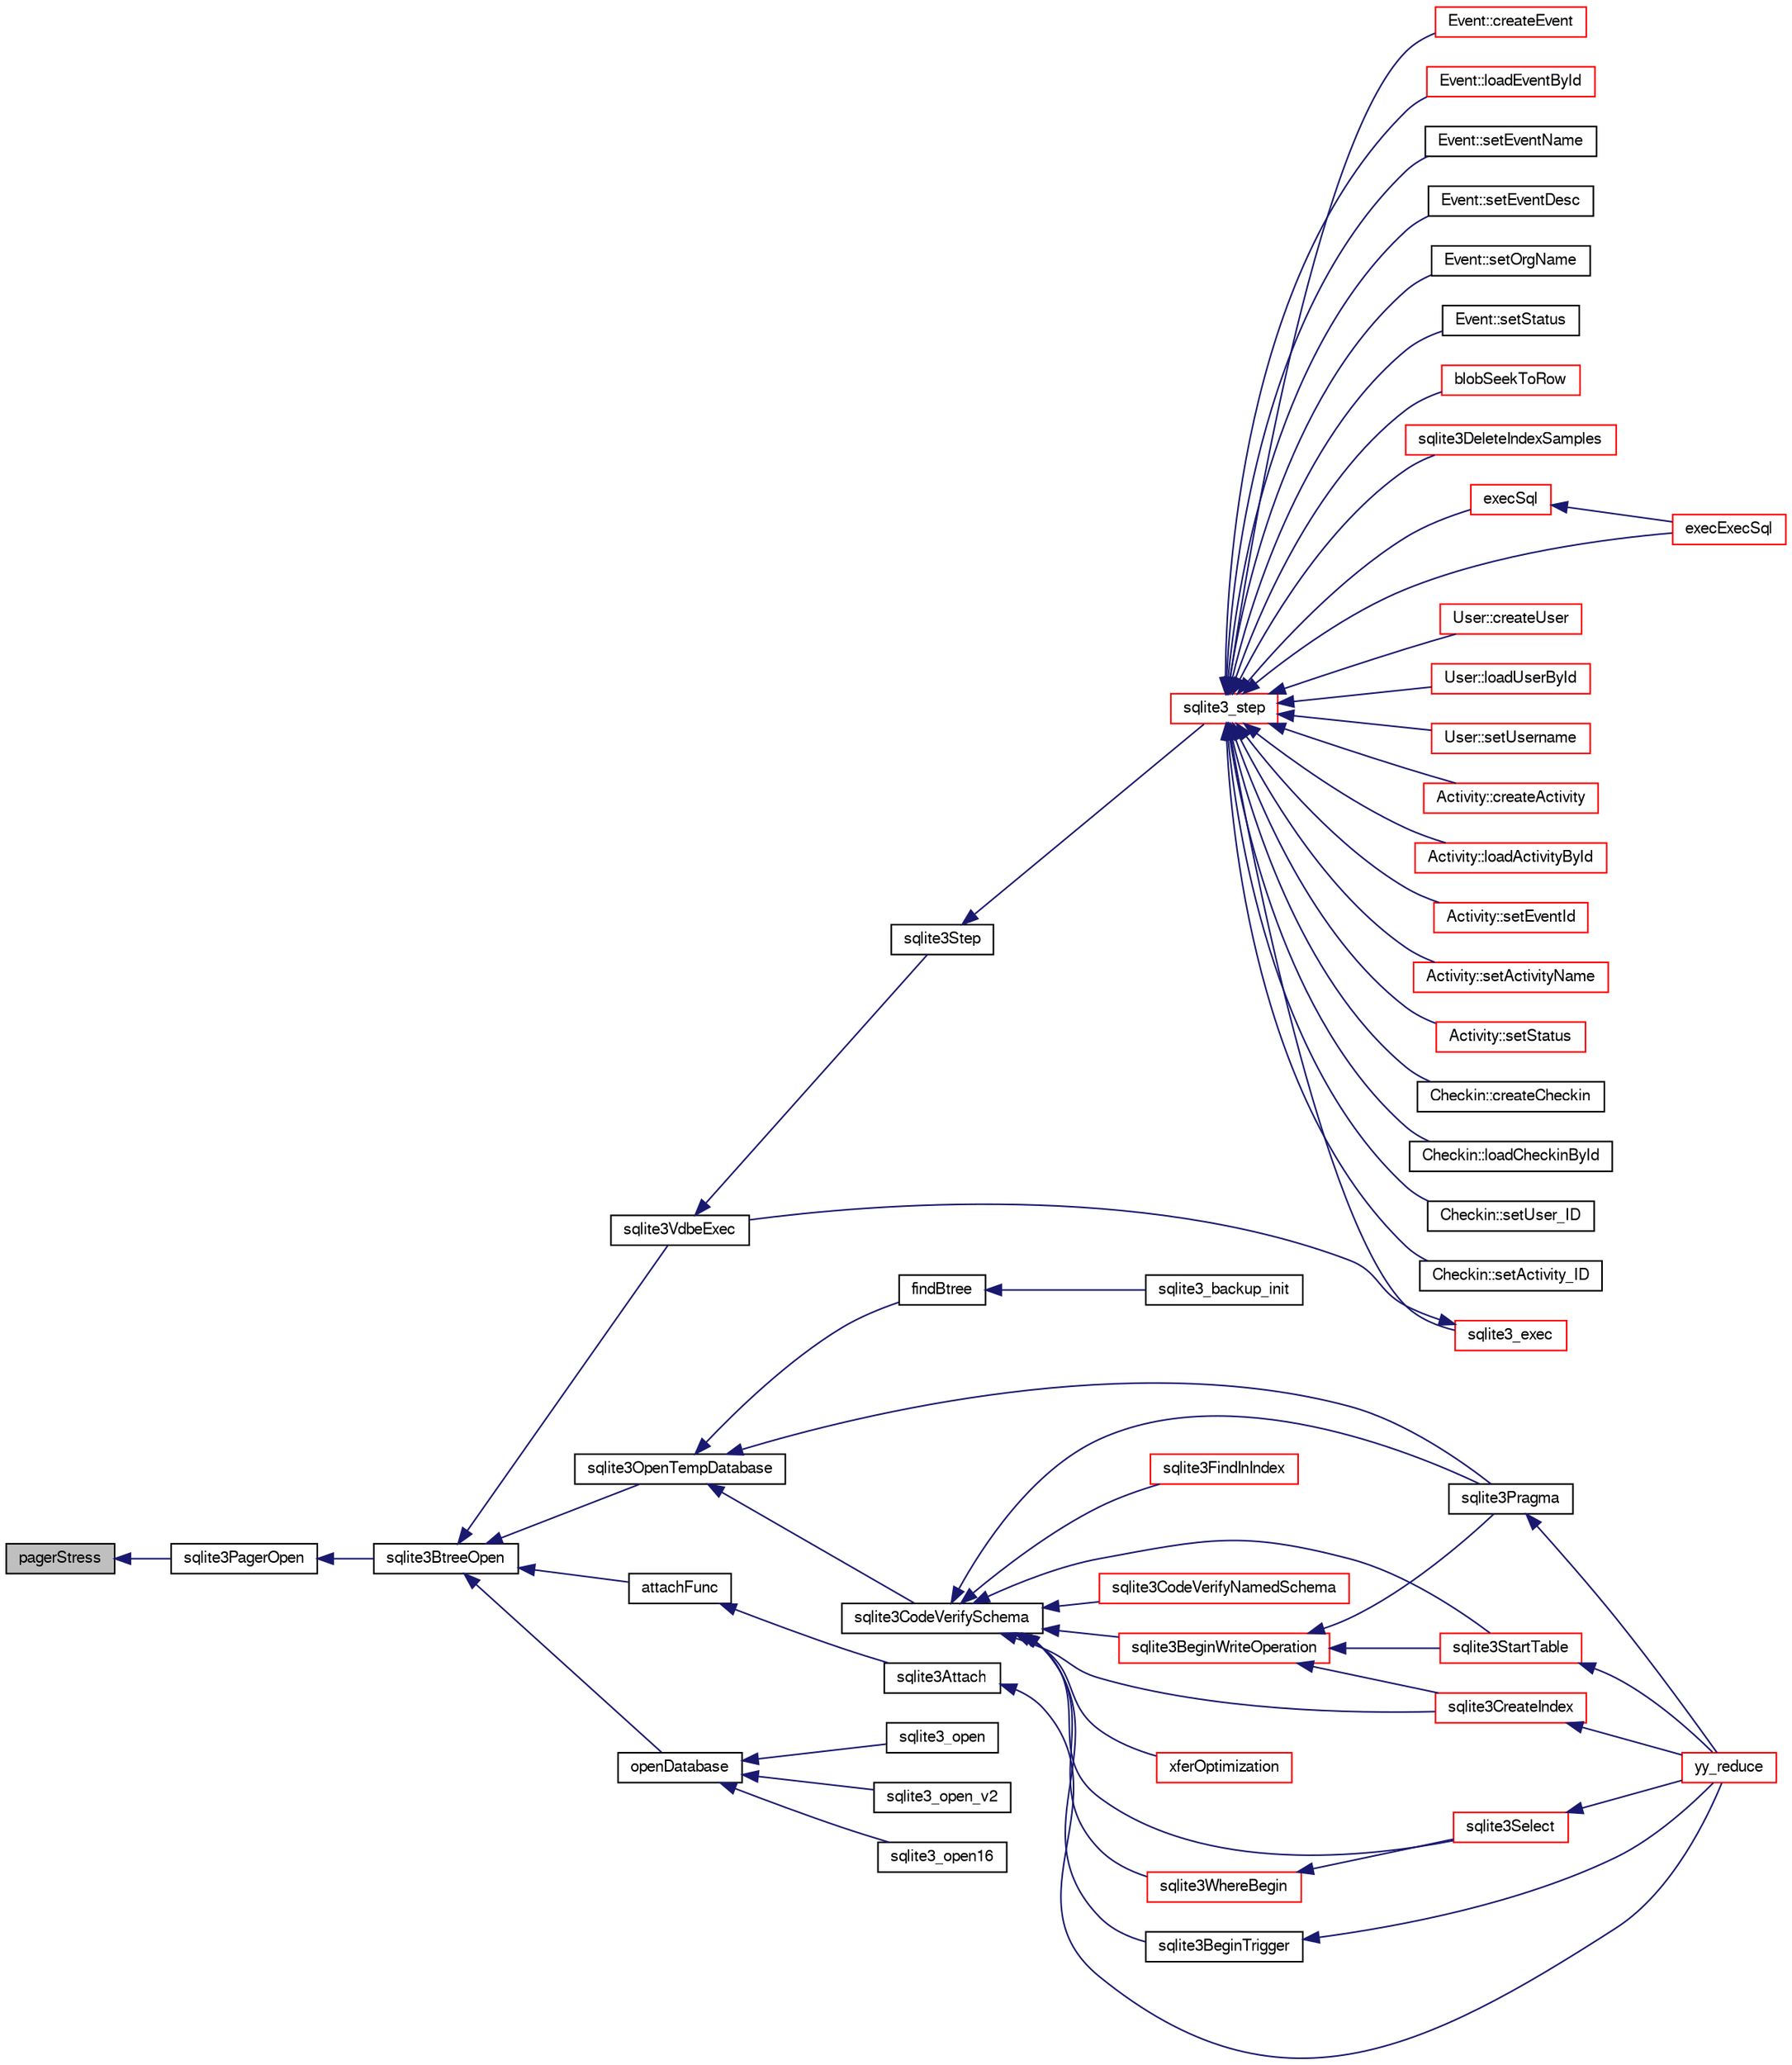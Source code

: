 digraph "pagerStress"
{
  edge [fontname="FreeSans",fontsize="10",labelfontname="FreeSans",labelfontsize="10"];
  node [fontname="FreeSans",fontsize="10",shape=record];
  rankdir="LR";
  Node205713 [label="pagerStress",height=0.2,width=0.4,color="black", fillcolor="grey75", style="filled", fontcolor="black"];
  Node205713 -> Node205714 [dir="back",color="midnightblue",fontsize="10",style="solid",fontname="FreeSans"];
  Node205714 [label="sqlite3PagerOpen",height=0.2,width=0.4,color="black", fillcolor="white", style="filled",URL="$sqlite3_8c.html#a5b4a74e8a1754922c482b7af19b30611"];
  Node205714 -> Node205715 [dir="back",color="midnightblue",fontsize="10",style="solid",fontname="FreeSans"];
  Node205715 [label="sqlite3BtreeOpen",height=0.2,width=0.4,color="black", fillcolor="white", style="filled",URL="$sqlite3_8c.html#a13dcb44dc34af6ce9d38de9c5aa975f9"];
  Node205715 -> Node205716 [dir="back",color="midnightblue",fontsize="10",style="solid",fontname="FreeSans"];
  Node205716 [label="sqlite3VdbeExec",height=0.2,width=0.4,color="black", fillcolor="white", style="filled",URL="$sqlite3_8c.html#a8ce40a614bdc56719c4d642b1e4dfb21"];
  Node205716 -> Node205717 [dir="back",color="midnightblue",fontsize="10",style="solid",fontname="FreeSans"];
  Node205717 [label="sqlite3Step",height=0.2,width=0.4,color="black", fillcolor="white", style="filled",URL="$sqlite3_8c.html#a3f2872e873e2758a4beedad1d5113554"];
  Node205717 -> Node205718 [dir="back",color="midnightblue",fontsize="10",style="solid",fontname="FreeSans"];
  Node205718 [label="sqlite3_step",height=0.2,width=0.4,color="red", fillcolor="white", style="filled",URL="$sqlite3_8h.html#ac1e491ce36b7471eb28387f7d3c74334"];
  Node205718 -> Node205719 [dir="back",color="midnightblue",fontsize="10",style="solid",fontname="FreeSans"];
  Node205719 [label="Activity::createActivity",height=0.2,width=0.4,color="red", fillcolor="white", style="filled",URL="$classActivity.html#a813cc5e52c14ab49b39014c134e3425b"];
  Node205718 -> Node205722 [dir="back",color="midnightblue",fontsize="10",style="solid",fontname="FreeSans"];
  Node205722 [label="Activity::loadActivityById",height=0.2,width=0.4,color="red", fillcolor="white", style="filled",URL="$classActivity.html#abe4ffb4f08a47212ebf9013259d9e7fd"];
  Node205718 -> Node205724 [dir="back",color="midnightblue",fontsize="10",style="solid",fontname="FreeSans"];
  Node205724 [label="Activity::setEventId",height=0.2,width=0.4,color="red", fillcolor="white", style="filled",URL="$classActivity.html#adb1d0fd0d08f473e068f0a4086bfa9ca"];
  Node205718 -> Node205725 [dir="back",color="midnightblue",fontsize="10",style="solid",fontname="FreeSans"];
  Node205725 [label="Activity::setActivityName",height=0.2,width=0.4,color="red", fillcolor="white", style="filled",URL="$classActivity.html#a62dc3737b33915a36086f9dd26d16a81"];
  Node205718 -> Node205726 [dir="back",color="midnightblue",fontsize="10",style="solid",fontname="FreeSans"];
  Node205726 [label="Activity::setStatus",height=0.2,width=0.4,color="red", fillcolor="white", style="filled",URL="$classActivity.html#af618135a7738f4d2a7ee147a8ef912ea"];
  Node205718 -> Node205727 [dir="back",color="midnightblue",fontsize="10",style="solid",fontname="FreeSans"];
  Node205727 [label="Checkin::createCheckin",height=0.2,width=0.4,color="black", fillcolor="white", style="filled",URL="$classCheckin.html#a4e40acdf7fff0e607f6de4f24f3a163c"];
  Node205718 -> Node205728 [dir="back",color="midnightblue",fontsize="10",style="solid",fontname="FreeSans"];
  Node205728 [label="Checkin::loadCheckinById",height=0.2,width=0.4,color="black", fillcolor="white", style="filled",URL="$classCheckin.html#a3461f70ea6c68475225f2a07f78a21e0"];
  Node205718 -> Node205729 [dir="back",color="midnightblue",fontsize="10",style="solid",fontname="FreeSans"];
  Node205729 [label="Checkin::setUser_ID",height=0.2,width=0.4,color="black", fillcolor="white", style="filled",URL="$classCheckin.html#a76ab640f4f912876dbebf183db5359c6"];
  Node205718 -> Node205730 [dir="back",color="midnightblue",fontsize="10",style="solid",fontname="FreeSans"];
  Node205730 [label="Checkin::setActivity_ID",height=0.2,width=0.4,color="black", fillcolor="white", style="filled",URL="$classCheckin.html#ab2ff3ec2604ec73a42af25874a00b232"];
  Node205718 -> Node205731 [dir="back",color="midnightblue",fontsize="10",style="solid",fontname="FreeSans"];
  Node205731 [label="Event::createEvent",height=0.2,width=0.4,color="red", fillcolor="white", style="filled",URL="$classEvent.html#a77adb9f4a46ffb32c2d931f0691f5903"];
  Node205718 -> Node205732 [dir="back",color="midnightblue",fontsize="10",style="solid",fontname="FreeSans"];
  Node205732 [label="Event::loadEventById",height=0.2,width=0.4,color="red", fillcolor="white", style="filled",URL="$classEvent.html#afa66cea33f722dbeecb69cc98fdea055"];
  Node205718 -> Node205733 [dir="back",color="midnightblue",fontsize="10",style="solid",fontname="FreeSans"];
  Node205733 [label="Event::setEventName",height=0.2,width=0.4,color="black", fillcolor="white", style="filled",URL="$classEvent.html#a10596b6ca077df05184e30d62b08729d"];
  Node205718 -> Node205734 [dir="back",color="midnightblue",fontsize="10",style="solid",fontname="FreeSans"];
  Node205734 [label="Event::setEventDesc",height=0.2,width=0.4,color="black", fillcolor="white", style="filled",URL="$classEvent.html#ae36b8377dcae792f1c5c4726024c981b"];
  Node205718 -> Node205735 [dir="back",color="midnightblue",fontsize="10",style="solid",fontname="FreeSans"];
  Node205735 [label="Event::setOrgName",height=0.2,width=0.4,color="black", fillcolor="white", style="filled",URL="$classEvent.html#a19aac0f776bd764563a54977656cf680"];
  Node205718 -> Node205736 [dir="back",color="midnightblue",fontsize="10",style="solid",fontname="FreeSans"];
  Node205736 [label="Event::setStatus",height=0.2,width=0.4,color="black", fillcolor="white", style="filled",URL="$classEvent.html#ab0a6b9285af0f4172eb841e2b80f8972"];
  Node205718 -> Node205737 [dir="back",color="midnightblue",fontsize="10",style="solid",fontname="FreeSans"];
  Node205737 [label="blobSeekToRow",height=0.2,width=0.4,color="red", fillcolor="white", style="filled",URL="$sqlite3_8c.html#afff57e13332b98c8a44a7cebe38962ab"];
  Node205718 -> Node205740 [dir="back",color="midnightblue",fontsize="10",style="solid",fontname="FreeSans"];
  Node205740 [label="sqlite3DeleteIndexSamples",height=0.2,width=0.4,color="red", fillcolor="white", style="filled",URL="$sqlite3_8c.html#aaeda0302fbf61397ec009f65bed047ef"];
  Node205718 -> Node205909 [dir="back",color="midnightblue",fontsize="10",style="solid",fontname="FreeSans"];
  Node205909 [label="sqlite3_exec",height=0.2,width=0.4,color="red", fillcolor="white", style="filled",URL="$sqlite3_8h.html#a97487ec8150e0bcc8fa392ab8f0e24db"];
  Node205909 -> Node205716 [dir="back",color="midnightblue",fontsize="10",style="solid",fontname="FreeSans"];
  Node205718 -> Node205900 [dir="back",color="midnightblue",fontsize="10",style="solid",fontname="FreeSans"];
  Node205900 [label="execSql",height=0.2,width=0.4,color="red", fillcolor="white", style="filled",URL="$sqlite3_8c.html#a7d16651b98a110662f4c265eff0246cb"];
  Node205900 -> Node205901 [dir="back",color="midnightblue",fontsize="10",style="solid",fontname="FreeSans"];
  Node205901 [label="execExecSql",height=0.2,width=0.4,color="red", fillcolor="white", style="filled",URL="$sqlite3_8c.html#ac1be09a6c047f21133d16378d301e0d4"];
  Node205718 -> Node205901 [dir="back",color="midnightblue",fontsize="10",style="solid",fontname="FreeSans"];
  Node205718 -> Node205903 [dir="back",color="midnightblue",fontsize="10",style="solid",fontname="FreeSans"];
  Node205903 [label="User::createUser",height=0.2,width=0.4,color="red", fillcolor="white", style="filled",URL="$classUser.html#a22ed673939e8cc0a136130b809bba513"];
  Node205718 -> Node205904 [dir="back",color="midnightblue",fontsize="10",style="solid",fontname="FreeSans"];
  Node205904 [label="User::loadUserById",height=0.2,width=0.4,color="red", fillcolor="white", style="filled",URL="$classUser.html#a863377665b7fb83c5547dcf9727f5092"];
  Node205718 -> Node205905 [dir="back",color="midnightblue",fontsize="10",style="solid",fontname="FreeSans"];
  Node205905 [label="User::setUsername",height=0.2,width=0.4,color="red", fillcolor="white", style="filled",URL="$classUser.html#aa0497022a136cb78de785b0a39ae60b1"];
  Node205715 -> Node205744 [dir="back",color="midnightblue",fontsize="10",style="solid",fontname="FreeSans"];
  Node205744 [label="attachFunc",height=0.2,width=0.4,color="black", fillcolor="white", style="filled",URL="$sqlite3_8c.html#a69cb751a7da501b9a0aa37e0d7c3eaf7"];
  Node205744 -> Node205745 [dir="back",color="midnightblue",fontsize="10",style="solid",fontname="FreeSans"];
  Node205745 [label="sqlite3Attach",height=0.2,width=0.4,color="black", fillcolor="white", style="filled",URL="$sqlite3_8c.html#ae0907fe0b43cc1b4c7e6a16213e8546f"];
  Node205745 -> Node205746 [dir="back",color="midnightblue",fontsize="10",style="solid",fontname="FreeSans"];
  Node205746 [label="yy_reduce",height=0.2,width=0.4,color="red", fillcolor="white", style="filled",URL="$sqlite3_8c.html#a7c419a9b25711c666a9a2449ef377f14"];
  Node205715 -> Node205977 [dir="back",color="midnightblue",fontsize="10",style="solid",fontname="FreeSans"];
  Node205977 [label="sqlite3OpenTempDatabase",height=0.2,width=0.4,color="black", fillcolor="white", style="filled",URL="$sqlite3_8c.html#aaf3088380b731428b72d3b5777f93755"];
  Node205977 -> Node205921 [dir="back",color="midnightblue",fontsize="10",style="solid",fontname="FreeSans"];
  Node205921 [label="findBtree",height=0.2,width=0.4,color="black", fillcolor="white", style="filled",URL="$sqlite3_8c.html#ab4ee5743b77efd7f8832bf0b9315f973"];
  Node205921 -> Node205922 [dir="back",color="midnightblue",fontsize="10",style="solid",fontname="FreeSans"];
  Node205922 [label="sqlite3_backup_init",height=0.2,width=0.4,color="black", fillcolor="white", style="filled",URL="$sqlite3_8h.html#a9c9aa9e8edeb9910d93148a6621c1097"];
  Node205977 -> Node205978 [dir="back",color="midnightblue",fontsize="10",style="solid",fontname="FreeSans"];
  Node205978 [label="sqlite3CodeVerifySchema",height=0.2,width=0.4,color="black", fillcolor="white", style="filled",URL="$sqlite3_8c.html#ad9d8708d96f8416ec59ebf41c57000f9"];
  Node205978 -> Node205797 [dir="back",color="midnightblue",fontsize="10",style="solid",fontname="FreeSans"];
  Node205797 [label="sqlite3FindInIndex",height=0.2,width=0.4,color="red", fillcolor="white", style="filled",URL="$sqlite3_8c.html#af7d8c56ab0231f44bb5f87b3fafeffb2"];
  Node205978 -> Node205838 [dir="back",color="midnightblue",fontsize="10",style="solid",fontname="FreeSans"];
  Node205838 [label="sqlite3StartTable",height=0.2,width=0.4,color="red", fillcolor="white", style="filled",URL="$sqlite3_8c.html#af49b4395f39d9078a0dda2484c183012"];
  Node205838 -> Node205746 [dir="back",color="midnightblue",fontsize="10",style="solid",fontname="FreeSans"];
  Node205978 -> Node205755 [dir="back",color="midnightblue",fontsize="10",style="solid",fontname="FreeSans"];
  Node205755 [label="sqlite3CreateIndex",height=0.2,width=0.4,color="red", fillcolor="white", style="filled",URL="$sqlite3_8c.html#a8dbe5e590ab6c58a8c45f34f7c81e825"];
  Node205755 -> Node205746 [dir="back",color="midnightblue",fontsize="10",style="solid",fontname="FreeSans"];
  Node205978 -> Node205979 [dir="back",color="midnightblue",fontsize="10",style="solid",fontname="FreeSans"];
  Node205979 [label="sqlite3CodeVerifyNamedSchema",height=0.2,width=0.4,color="red", fillcolor="white", style="filled",URL="$sqlite3_8c.html#a30331e33b8e462cbe3aa83c8bddb8c0e"];
  Node205978 -> Node205980 [dir="back",color="midnightblue",fontsize="10",style="solid",fontname="FreeSans"];
  Node205980 [label="sqlite3BeginWriteOperation",height=0.2,width=0.4,color="red", fillcolor="white", style="filled",URL="$sqlite3_8c.html#a21b1b811bbe305f922244f8913c87f10"];
  Node205980 -> Node205838 [dir="back",color="midnightblue",fontsize="10",style="solid",fontname="FreeSans"];
  Node205980 -> Node205755 [dir="back",color="midnightblue",fontsize="10",style="solid",fontname="FreeSans"];
  Node205980 -> Node205794 [dir="back",color="midnightblue",fontsize="10",style="solid",fontname="FreeSans"];
  Node205794 [label="sqlite3Pragma",height=0.2,width=0.4,color="black", fillcolor="white", style="filled",URL="$sqlite3_8c.html#a111391370f58f8e6a6eca51fd34d62ed"];
  Node205794 -> Node205746 [dir="back",color="midnightblue",fontsize="10",style="solid",fontname="FreeSans"];
  Node205978 -> Node205775 [dir="back",color="midnightblue",fontsize="10",style="solid",fontname="FreeSans"];
  Node205775 [label="xferOptimization",height=0.2,width=0.4,color="red", fillcolor="white", style="filled",URL="$sqlite3_8c.html#ae85c90f7d064fe83f4ed930e708855d2"];
  Node205978 -> Node205794 [dir="back",color="midnightblue",fontsize="10",style="solid",fontname="FreeSans"];
  Node205978 -> Node205795 [dir="back",color="midnightblue",fontsize="10",style="solid",fontname="FreeSans"];
  Node205795 [label="sqlite3Select",height=0.2,width=0.4,color="red", fillcolor="white", style="filled",URL="$sqlite3_8c.html#a2465ee8c956209ba4b272477b7c21a45"];
  Node205795 -> Node205746 [dir="back",color="midnightblue",fontsize="10",style="solid",fontname="FreeSans"];
  Node205978 -> Node205774 [dir="back",color="midnightblue",fontsize="10",style="solid",fontname="FreeSans"];
  Node205774 [label="sqlite3BeginTrigger",height=0.2,width=0.4,color="black", fillcolor="white", style="filled",URL="$sqlite3_8c.html#ac20a731dbd52edec68a09962c7f39a4c"];
  Node205774 -> Node205746 [dir="back",color="midnightblue",fontsize="10",style="solid",fontname="FreeSans"];
  Node205978 -> Node205811 [dir="back",color="midnightblue",fontsize="10",style="solid",fontname="FreeSans"];
  Node205811 [label="sqlite3WhereBegin",height=0.2,width=0.4,color="red", fillcolor="white", style="filled",URL="$sqlite3_8c.html#acad049f5c9a96a8118cffd5e5ce89f7c"];
  Node205811 -> Node205795 [dir="back",color="midnightblue",fontsize="10",style="solid",fontname="FreeSans"];
  Node205977 -> Node205794 [dir="back",color="midnightblue",fontsize="10",style="solid",fontname="FreeSans"];
  Node205715 -> Node205951 [dir="back",color="midnightblue",fontsize="10",style="solid",fontname="FreeSans"];
  Node205951 [label="openDatabase",height=0.2,width=0.4,color="black", fillcolor="white", style="filled",URL="$sqlite3_8c.html#a6a9c3bc3a64234e863413f41db473758"];
  Node205951 -> Node205952 [dir="back",color="midnightblue",fontsize="10",style="solid",fontname="FreeSans"];
  Node205952 [label="sqlite3_open",height=0.2,width=0.4,color="black", fillcolor="white", style="filled",URL="$sqlite3_8h.html#a97ba966ed1acc38409786258268f5f71"];
  Node205951 -> Node205953 [dir="back",color="midnightblue",fontsize="10",style="solid",fontname="FreeSans"];
  Node205953 [label="sqlite3_open_v2",height=0.2,width=0.4,color="black", fillcolor="white", style="filled",URL="$sqlite3_8h.html#a140fe275b6975dc867cea50a65a217c4"];
  Node205951 -> Node205954 [dir="back",color="midnightblue",fontsize="10",style="solid",fontname="FreeSans"];
  Node205954 [label="sqlite3_open16",height=0.2,width=0.4,color="black", fillcolor="white", style="filled",URL="$sqlite3_8h.html#adbc401bb96713f32e553db32f6f3ca33"];
}
